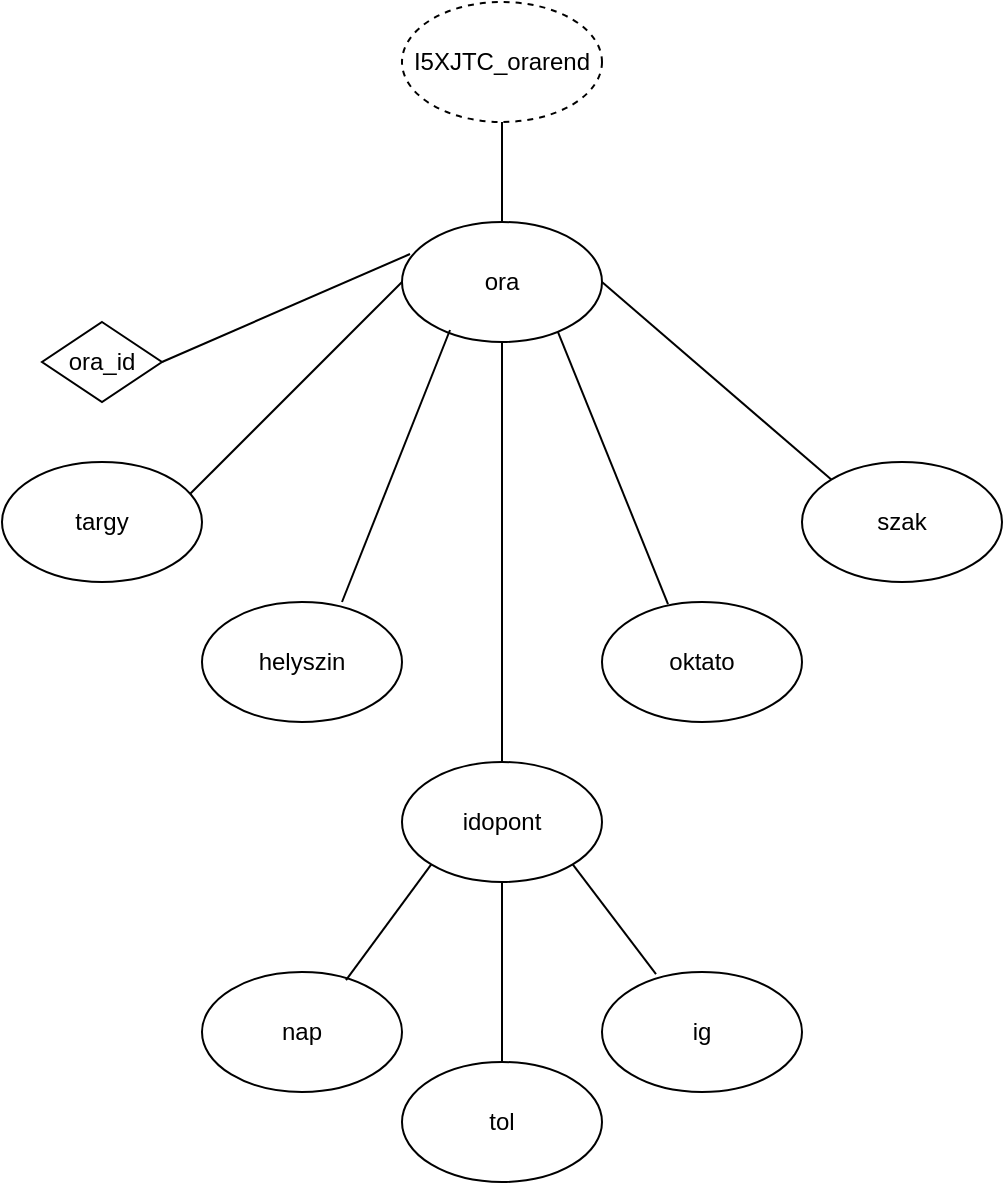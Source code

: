 <mxfile version="22.0.2" type="device">
  <diagram name="1 oldal" id="uH3k-t5EVTXZE5Odc-VX">
    <mxGraphModel dx="576" dy="875" grid="1" gridSize="10" guides="1" tooltips="1" connect="1" arrows="1" fold="1" page="1" pageScale="1" pageWidth="827" pageHeight="1169" math="0" shadow="0">
      <root>
        <mxCell id="0" />
        <mxCell id="1" parent="0" />
        <mxCell id="cfvAuEQ3wXo9pH29EpIQ-15" value="ora" style="ellipse;whiteSpace=wrap;html=1;" parent="1" vertex="1">
          <mxGeometry x="378" y="180" width="100" height="60" as="geometry" />
        </mxCell>
        <mxCell id="cfvAuEQ3wXo9pH29EpIQ-19" value="ora_id" style="rhombus;whiteSpace=wrap;html=1;" parent="1" vertex="1">
          <mxGeometry x="198" y="230" width="60" height="40" as="geometry" />
        </mxCell>
        <mxCell id="pXl8Z-_lT7_WdHC_yuXI-1" value="I5XJTC_orarend" style="ellipse;whiteSpace=wrap;html=1;dashed=1;" vertex="1" parent="1">
          <mxGeometry x="378" y="70" width="100" height="60" as="geometry" />
        </mxCell>
        <mxCell id="pXl8Z-_lT7_WdHC_yuXI-2" value="helyszin" style="ellipse;whiteSpace=wrap;html=1;" vertex="1" parent="1">
          <mxGeometry x="278" y="370" width="100" height="60" as="geometry" />
        </mxCell>
        <mxCell id="pXl8Z-_lT7_WdHC_yuXI-3" value="oktato" style="ellipse;whiteSpace=wrap;html=1;" vertex="1" parent="1">
          <mxGeometry x="478" y="370" width="100" height="60" as="geometry" />
        </mxCell>
        <mxCell id="pXl8Z-_lT7_WdHC_yuXI-4" value="idopont" style="ellipse;whiteSpace=wrap;html=1;" vertex="1" parent="1">
          <mxGeometry x="378" y="450" width="100" height="60" as="geometry" />
        </mxCell>
        <mxCell id="pXl8Z-_lT7_WdHC_yuXI-5" value="szak" style="ellipse;whiteSpace=wrap;html=1;" vertex="1" parent="1">
          <mxGeometry x="578" y="300" width="100" height="60" as="geometry" />
        </mxCell>
        <mxCell id="pXl8Z-_lT7_WdHC_yuXI-6" value="targy" style="ellipse;whiteSpace=wrap;html=1;" vertex="1" parent="1">
          <mxGeometry x="178" y="300" width="100" height="60" as="geometry" />
        </mxCell>
        <mxCell id="pXl8Z-_lT7_WdHC_yuXI-8" value="nap" style="ellipse;whiteSpace=wrap;html=1;" vertex="1" parent="1">
          <mxGeometry x="278" y="555" width="100" height="60" as="geometry" />
        </mxCell>
        <mxCell id="pXl8Z-_lT7_WdHC_yuXI-9" value="tol" style="ellipse;whiteSpace=wrap;html=1;" vertex="1" parent="1">
          <mxGeometry x="378" y="600" width="100" height="60" as="geometry" />
        </mxCell>
        <mxCell id="pXl8Z-_lT7_WdHC_yuXI-10" value="ig" style="ellipse;whiteSpace=wrap;html=1;" vertex="1" parent="1">
          <mxGeometry x="478" y="555" width="100" height="60" as="geometry" />
        </mxCell>
        <mxCell id="pXl8Z-_lT7_WdHC_yuXI-11" value="" style="endArrow=none;html=1;rounded=0;entryX=0.5;entryY=1;entryDx=0;entryDy=0;exitX=0.5;exitY=0;exitDx=0;exitDy=0;" edge="1" parent="1" source="pXl8Z-_lT7_WdHC_yuXI-4" target="cfvAuEQ3wXo9pH29EpIQ-15">
          <mxGeometry width="50" height="50" relative="1" as="geometry">
            <mxPoint x="440" y="470" as="sourcePoint" />
            <mxPoint x="490" y="420" as="targetPoint" />
          </mxGeometry>
        </mxCell>
        <mxCell id="pXl8Z-_lT7_WdHC_yuXI-12" value="" style="endArrow=none;html=1;rounded=0;entryX=0.78;entryY=0.917;entryDx=0;entryDy=0;entryPerimeter=0;exitX=0.33;exitY=0.017;exitDx=0;exitDy=0;exitPerimeter=0;" edge="1" parent="1" source="pXl8Z-_lT7_WdHC_yuXI-3" target="cfvAuEQ3wXo9pH29EpIQ-15">
          <mxGeometry width="50" height="50" relative="1" as="geometry">
            <mxPoint x="440" y="470" as="sourcePoint" />
            <mxPoint x="490" y="420" as="targetPoint" />
          </mxGeometry>
        </mxCell>
        <mxCell id="pXl8Z-_lT7_WdHC_yuXI-13" value="" style="endArrow=none;html=1;rounded=0;entryX=0.24;entryY=0.9;entryDx=0;entryDy=0;entryPerimeter=0;exitX=0.7;exitY=0;exitDx=0;exitDy=0;exitPerimeter=0;" edge="1" parent="1" source="pXl8Z-_lT7_WdHC_yuXI-2" target="cfvAuEQ3wXo9pH29EpIQ-15">
          <mxGeometry width="50" height="50" relative="1" as="geometry">
            <mxPoint x="440" y="470" as="sourcePoint" />
            <mxPoint x="490" y="420" as="targetPoint" />
          </mxGeometry>
        </mxCell>
        <mxCell id="pXl8Z-_lT7_WdHC_yuXI-14" value="" style="endArrow=none;html=1;rounded=0;entryX=0.5;entryY=1;entryDx=0;entryDy=0;exitX=0.5;exitY=0;exitDx=0;exitDy=0;" edge="1" parent="1" source="cfvAuEQ3wXo9pH29EpIQ-15" target="pXl8Z-_lT7_WdHC_yuXI-1">
          <mxGeometry width="50" height="50" relative="1" as="geometry">
            <mxPoint x="530" y="170" as="sourcePoint" />
            <mxPoint x="490" y="420" as="targetPoint" />
          </mxGeometry>
        </mxCell>
        <mxCell id="pXl8Z-_lT7_WdHC_yuXI-15" value="" style="endArrow=none;html=1;rounded=0;entryX=0.27;entryY=0.017;entryDx=0;entryDy=0;entryPerimeter=0;exitX=1;exitY=1;exitDx=0;exitDy=0;" edge="1" parent="1" source="pXl8Z-_lT7_WdHC_yuXI-4" target="pXl8Z-_lT7_WdHC_yuXI-10">
          <mxGeometry width="50" height="50" relative="1" as="geometry">
            <mxPoint x="440" y="470" as="sourcePoint" />
            <mxPoint x="490" y="420" as="targetPoint" />
          </mxGeometry>
        </mxCell>
        <mxCell id="pXl8Z-_lT7_WdHC_yuXI-16" value="" style="endArrow=none;html=1;rounded=0;entryX=0.5;entryY=1;entryDx=0;entryDy=0;exitX=0.5;exitY=0;exitDx=0;exitDy=0;" edge="1" parent="1" source="pXl8Z-_lT7_WdHC_yuXI-9" target="pXl8Z-_lT7_WdHC_yuXI-4">
          <mxGeometry width="50" height="50" relative="1" as="geometry">
            <mxPoint x="440" y="470" as="sourcePoint" />
            <mxPoint x="490" y="420" as="targetPoint" />
          </mxGeometry>
        </mxCell>
        <mxCell id="pXl8Z-_lT7_WdHC_yuXI-17" value="" style="endArrow=none;html=1;rounded=0;entryX=0;entryY=1;entryDx=0;entryDy=0;exitX=0.72;exitY=0.067;exitDx=0;exitDy=0;exitPerimeter=0;" edge="1" parent="1" source="pXl8Z-_lT7_WdHC_yuXI-8" target="pXl8Z-_lT7_WdHC_yuXI-4">
          <mxGeometry width="50" height="50" relative="1" as="geometry">
            <mxPoint x="440" y="470" as="sourcePoint" />
            <mxPoint x="490" y="420" as="targetPoint" />
          </mxGeometry>
        </mxCell>
        <mxCell id="pXl8Z-_lT7_WdHC_yuXI-18" value="" style="endArrow=none;html=1;rounded=0;entryX=1;entryY=0.5;entryDx=0;entryDy=0;exitX=0;exitY=0;exitDx=0;exitDy=0;" edge="1" parent="1" source="pXl8Z-_lT7_WdHC_yuXI-5" target="cfvAuEQ3wXo9pH29EpIQ-15">
          <mxGeometry width="50" height="50" relative="1" as="geometry">
            <mxPoint x="440" y="470" as="sourcePoint" />
            <mxPoint x="490" y="420" as="targetPoint" />
          </mxGeometry>
        </mxCell>
        <mxCell id="pXl8Z-_lT7_WdHC_yuXI-19" value="" style="endArrow=none;html=1;rounded=0;entryX=0;entryY=0.5;entryDx=0;entryDy=0;exitX=0.94;exitY=0.267;exitDx=0;exitDy=0;exitPerimeter=0;" edge="1" parent="1" source="pXl8Z-_lT7_WdHC_yuXI-6" target="cfvAuEQ3wXo9pH29EpIQ-15">
          <mxGeometry width="50" height="50" relative="1" as="geometry">
            <mxPoint x="320" y="300" as="sourcePoint" />
            <mxPoint x="490" y="420" as="targetPoint" />
          </mxGeometry>
        </mxCell>
        <mxCell id="pXl8Z-_lT7_WdHC_yuXI-20" value="" style="endArrow=none;html=1;rounded=0;exitX=1;exitY=0.5;exitDx=0;exitDy=0;entryX=0.04;entryY=0.267;entryDx=0;entryDy=0;entryPerimeter=0;" edge="1" parent="1" source="cfvAuEQ3wXo9pH29EpIQ-19" target="cfvAuEQ3wXo9pH29EpIQ-15">
          <mxGeometry width="50" height="50" relative="1" as="geometry">
            <mxPoint x="440" y="470" as="sourcePoint" />
            <mxPoint x="330" y="190" as="targetPoint" />
          </mxGeometry>
        </mxCell>
      </root>
    </mxGraphModel>
  </diagram>
</mxfile>
